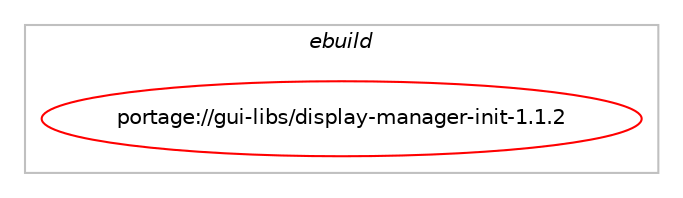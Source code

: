 digraph prolog {

# *************
# Graph options
# *************

newrank=true;
concentrate=true;
compound=true;
graph [rankdir=LR,fontname=Helvetica,fontsize=10,ranksep=1.5];#, ranksep=2.5, nodesep=0.2];
edge  [arrowhead=vee];
node  [fontname=Helvetica,fontsize=10];

# **********
# The ebuild
# **********

subgraph cluster_leftcol {
color=gray;
label=<<i>ebuild</i>>;
id [label="portage://gui-libs/display-manager-init-1.1.2", color=red, width=4, href="../gui-libs/display-manager-init-1.1.2.svg"];
}

# ****************
# The dependencies
# ****************

subgraph cluster_midcol {
color=gray;
label=<<i>dependencies</i>>;
subgraph cluster_compile {
fillcolor="#eeeeee";
style=filled;
label=<<i>compile</i>>;
}
subgraph cluster_compileandrun {
fillcolor="#eeeeee";
style=filled;
label=<<i>compile and run</i>>;
}
subgraph cluster_run {
fillcolor="#eeeeee";
style=filled;
label=<<i>run</i>>;
# *** BEGIN UNKNOWN DEPENDENCY TYPE (TODO) ***
# id -> equal(package_dependency(portage://gui-libs/display-manager-init-1.1.2,run,no,sys-apps,gentoo-functions,none,[,,],[],[]))
# *** END UNKNOWN DEPENDENCY TYPE (TODO) ***

# *** BEGIN UNKNOWN DEPENDENCY TYPE (TODO) ***
# id -> equal(package_dependency(portage://gui-libs/display-manager-init-1.1.2,run,weak,sys-apps,sysvinit,smallerequal,[2.98,,,2.98],[],[]))
# *** END UNKNOWN DEPENDENCY TYPE (TODO) ***

# *** BEGIN UNKNOWN DEPENDENCY TYPE (TODO) ***
# id -> equal(package_dependency(portage://gui-libs/display-manager-init-1.1.2,run,weak,x11-apps,xinit,smallerequal,[1.4.1,,,1.4.1],[],[]))
# *** END UNKNOWN DEPENDENCY TYPE (TODO) ***

# *** BEGIN UNKNOWN DEPENDENCY TYPE (TODO) ***
# id -> equal(package_dependency(portage://gui-libs/display-manager-init-1.1.2,run,weak,x11-base,xorg-server,equal,[1.20.10,,-r2,1.20.10-r2],[],[]))
# *** END UNKNOWN DEPENDENCY TYPE (TODO) ***

# *** BEGIN UNKNOWN DEPENDENCY TYPE (TODO) ***
# id -> equal(package_dependency(portage://gui-libs/display-manager-init-1.1.2,run,weak,x11-base,xorg-server,smallerequal,[1.20.10,,,1.20.10],[],[]))
# *** END UNKNOWN DEPENDENCY TYPE (TODO) ***

}
}

# **************
# The candidates
# **************

subgraph cluster_choices {
rank=same;
color=gray;
label=<<i>candidates</i>>;

}

}

